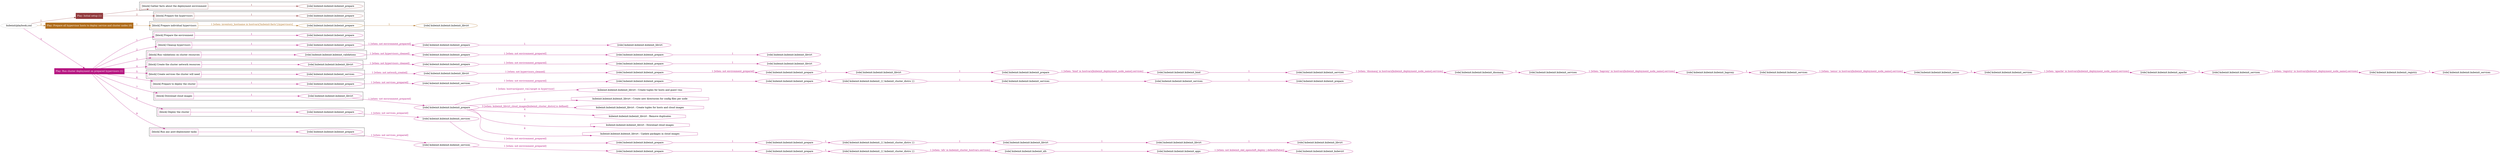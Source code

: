 digraph {
	graph [concentrate=true ordering=in rankdir=LR ratio=fill]
	edge [esep=5 sep=10]
	"kubeinit/playbook.yml" [id=root_node style=dotted]
	play_5084aff3 [label="Play: Initial setup (1)" color="#923a3d" fontcolor="#ffffff" id=play_5084aff3 shape=box style=filled tooltip=localhost]
	"kubeinit/playbook.yml" -> play_5084aff3 [label="1 " color="#923a3d" fontcolor="#923a3d" id=edge_777c4792 labeltooltip="1 " tooltip="1 "]
	subgraph "kubeinit.kubeinit.kubeinit_prepare" {
		role_9f294460 [label="[role] kubeinit.kubeinit.kubeinit_prepare" color="#923a3d" id=role_9f294460 tooltip="kubeinit.kubeinit.kubeinit_prepare"]
	}
	subgraph "kubeinit.kubeinit.kubeinit_prepare" {
		role_588a64c5 [label="[role] kubeinit.kubeinit.kubeinit_prepare" color="#923a3d" id=role_588a64c5 tooltip="kubeinit.kubeinit.kubeinit_prepare"]
	}
	subgraph "Play: Initial setup (1)" {
		play_5084aff3 -> block_1c780752 [label=1 color="#923a3d" fontcolor="#923a3d" id=edge_8c13adbc labeltooltip=1 tooltip=1]
		subgraph cluster_block_1c780752 {
			block_1c780752 [label="[block] Gather facts about the deployment environment" color="#923a3d" id=block_1c780752 labeltooltip="Gather facts about the deployment environment" shape=box tooltip="Gather facts about the deployment environment"]
			block_1c780752 -> role_9f294460 [label="1 " color="#923a3d" fontcolor="#923a3d" id=edge_cee4ef23 labeltooltip="1 " tooltip="1 "]
		}
		play_5084aff3 -> block_d82e57e5 [label=2 color="#923a3d" fontcolor="#923a3d" id=edge_d20f18c1 labeltooltip=2 tooltip=2]
		subgraph cluster_block_d82e57e5 {
			block_d82e57e5 [label="[block] Prepare the hypervisors" color="#923a3d" id=block_d82e57e5 labeltooltip="Prepare the hypervisors" shape=box tooltip="Prepare the hypervisors"]
			block_d82e57e5 -> role_588a64c5 [label="1 " color="#923a3d" fontcolor="#923a3d" id=edge_0228874c labeltooltip="1 " tooltip="1 "]
		}
	}
	play_949f1fc6 [label="Play: Prepare all hypervisor hosts to deploy service and cluster nodes (0)" color="#b06d1c" fontcolor="#ffffff" id=play_949f1fc6 shape=box style=filled tooltip="Play: Prepare all hypervisor hosts to deploy service and cluster nodes (0)"]
	"kubeinit/playbook.yml" -> play_949f1fc6 [label="2 " color="#b06d1c" fontcolor="#b06d1c" id=edge_c403f573 labeltooltip="2 " tooltip="2 "]
	subgraph "kubeinit.kubeinit.kubeinit_libvirt" {
		role_126b82ad [label="[role] kubeinit.kubeinit.kubeinit_libvirt" color="#b06d1c" id=role_126b82ad tooltip="kubeinit.kubeinit.kubeinit_libvirt"]
	}
	subgraph "kubeinit.kubeinit.kubeinit_prepare" {
		role_ddad0d45 [label="[role] kubeinit.kubeinit.kubeinit_prepare" color="#b06d1c" id=role_ddad0d45 tooltip="kubeinit.kubeinit.kubeinit_prepare"]
		role_ddad0d45 -> role_126b82ad [label="1 " color="#b06d1c" fontcolor="#b06d1c" id=edge_7b00fdc2 labeltooltip="1 " tooltip="1 "]
	}
	subgraph "Play: Prepare all hypervisor hosts to deploy service and cluster nodes (0)" {
		play_949f1fc6 -> block_f69f6eea [label=1 color="#b06d1c" fontcolor="#b06d1c" id=edge_f19cf2b4 labeltooltip=1 tooltip=1]
		subgraph cluster_block_f69f6eea {
			block_f69f6eea [label="[block] Prepare individual hypervisors" color="#b06d1c" id=block_f69f6eea labeltooltip="Prepare individual hypervisors" shape=box tooltip="Prepare individual hypervisors"]
			block_f69f6eea -> role_ddad0d45 [label="1 [when: inventory_hostname in hostvars['kubeinit-facts'].hypervisors]" color="#b06d1c" fontcolor="#b06d1c" id=edge_7cf7d7cc labeltooltip="1 [when: inventory_hostname in hostvars['kubeinit-facts'].hypervisors]" tooltip="1 [when: inventory_hostname in hostvars['kubeinit-facts'].hypervisors]"]
		}
	}
	play_b0b0c76e [label="Play: Run cluster deployment on prepared hypervisors (1)" color="#b61681" fontcolor="#ffffff" id=play_b0b0c76e shape=box style=filled tooltip=localhost]
	"kubeinit/playbook.yml" -> play_b0b0c76e [label="3 " color="#b61681" fontcolor="#b61681" id=edge_d3c8245c labeltooltip="3 " tooltip="3 "]
	subgraph "kubeinit.kubeinit.kubeinit_prepare" {
		role_b5c2ace1 [label="[role] kubeinit.kubeinit.kubeinit_prepare" color="#b61681" id=role_b5c2ace1 tooltip="kubeinit.kubeinit.kubeinit_prepare"]
	}
	subgraph "kubeinit.kubeinit.kubeinit_libvirt" {
		role_4662be78 [label="[role] kubeinit.kubeinit.kubeinit_libvirt" color="#b61681" id=role_4662be78 tooltip="kubeinit.kubeinit.kubeinit_libvirt"]
	}
	subgraph "kubeinit.kubeinit.kubeinit_prepare" {
		role_7bd6fc2d [label="[role] kubeinit.kubeinit.kubeinit_prepare" color="#b61681" id=role_7bd6fc2d tooltip="kubeinit.kubeinit.kubeinit_prepare"]
		role_7bd6fc2d -> role_4662be78 [label="1 " color="#b61681" fontcolor="#b61681" id=edge_5bf6b223 labeltooltip="1 " tooltip="1 "]
	}
	subgraph "kubeinit.kubeinit.kubeinit_prepare" {
		role_4252d62b [label="[role] kubeinit.kubeinit.kubeinit_prepare" color="#b61681" id=role_4252d62b tooltip="kubeinit.kubeinit.kubeinit_prepare"]
		role_4252d62b -> role_7bd6fc2d [label="1 [when: not environment_prepared]" color="#b61681" fontcolor="#b61681" id=edge_4a6d5b4a labeltooltip="1 [when: not environment_prepared]" tooltip="1 [when: not environment_prepared]"]
	}
	subgraph "kubeinit.kubeinit.kubeinit_libvirt" {
		role_2a450a6e [label="[role] kubeinit.kubeinit.kubeinit_libvirt" color="#b61681" id=role_2a450a6e tooltip="kubeinit.kubeinit.kubeinit_libvirt"]
	}
	subgraph "kubeinit.kubeinit.kubeinit_prepare" {
		role_c5d24cae [label="[role] kubeinit.kubeinit.kubeinit_prepare" color="#b61681" id=role_c5d24cae tooltip="kubeinit.kubeinit.kubeinit_prepare"]
		role_c5d24cae -> role_2a450a6e [label="1 " color="#b61681" fontcolor="#b61681" id=edge_99a28111 labeltooltip="1 " tooltip="1 "]
	}
	subgraph "kubeinit.kubeinit.kubeinit_prepare" {
		role_b84c24c8 [label="[role] kubeinit.kubeinit.kubeinit_prepare" color="#b61681" id=role_b84c24c8 tooltip="kubeinit.kubeinit.kubeinit_prepare"]
		role_b84c24c8 -> role_c5d24cae [label="1 [when: not environment_prepared]" color="#b61681" fontcolor="#b61681" id=edge_44fae581 labeltooltip="1 [when: not environment_prepared]" tooltip="1 [when: not environment_prepared]"]
	}
	subgraph "kubeinit.kubeinit.kubeinit_validations" {
		role_a10b9f2d [label="[role] kubeinit.kubeinit.kubeinit_validations" color="#b61681" id=role_a10b9f2d tooltip="kubeinit.kubeinit.kubeinit_validations"]
		role_a10b9f2d -> role_b84c24c8 [label="1 [when: not hypervisors_cleaned]" color="#b61681" fontcolor="#b61681" id=edge_d2b3bcb5 labeltooltip="1 [when: not hypervisors_cleaned]" tooltip="1 [when: not hypervisors_cleaned]"]
	}
	subgraph "kubeinit.kubeinit.kubeinit_libvirt" {
		role_be1fe43a [label="[role] kubeinit.kubeinit.kubeinit_libvirt" color="#b61681" id=role_be1fe43a tooltip="kubeinit.kubeinit.kubeinit_libvirt"]
	}
	subgraph "kubeinit.kubeinit.kubeinit_prepare" {
		role_6197efc2 [label="[role] kubeinit.kubeinit.kubeinit_prepare" color="#b61681" id=role_6197efc2 tooltip="kubeinit.kubeinit.kubeinit_prepare"]
		role_6197efc2 -> role_be1fe43a [label="1 " color="#b61681" fontcolor="#b61681" id=edge_09c1f3d4 labeltooltip="1 " tooltip="1 "]
	}
	subgraph "kubeinit.kubeinit.kubeinit_prepare" {
		role_5bdef585 [label="[role] kubeinit.kubeinit.kubeinit_prepare" color="#b61681" id=role_5bdef585 tooltip="kubeinit.kubeinit.kubeinit_prepare"]
		role_5bdef585 -> role_6197efc2 [label="1 [when: not environment_prepared]" color="#b61681" fontcolor="#b61681" id=edge_4d89381e labeltooltip="1 [when: not environment_prepared]" tooltip="1 [when: not environment_prepared]"]
	}
	subgraph "kubeinit.kubeinit.kubeinit_libvirt" {
		role_e624a399 [label="[role] kubeinit.kubeinit.kubeinit_libvirt" color="#b61681" id=role_e624a399 tooltip="kubeinit.kubeinit.kubeinit_libvirt"]
		role_e624a399 -> role_5bdef585 [label="1 [when: not hypervisors_cleaned]" color="#b61681" fontcolor="#b61681" id=edge_0c50de08 labeltooltip="1 [when: not hypervisors_cleaned]" tooltip="1 [when: not hypervisors_cleaned]"]
	}
	subgraph "kubeinit.kubeinit.kubeinit_services" {
		role_55b7139f [label="[role] kubeinit.kubeinit.kubeinit_services" color="#b61681" id=role_55b7139f tooltip="kubeinit.kubeinit.kubeinit_services"]
	}
	subgraph "kubeinit.kubeinit.kubeinit_registry" {
		role_b4fc308a [label="[role] kubeinit.kubeinit.kubeinit_registry" color="#b61681" id=role_b4fc308a tooltip="kubeinit.kubeinit.kubeinit_registry"]
		role_b4fc308a -> role_55b7139f [label="1 " color="#b61681" fontcolor="#b61681" id=edge_f7eca610 labeltooltip="1 " tooltip="1 "]
	}
	subgraph "kubeinit.kubeinit.kubeinit_services" {
		role_4e0012fb [label="[role] kubeinit.kubeinit.kubeinit_services" color="#b61681" id=role_4e0012fb tooltip="kubeinit.kubeinit.kubeinit_services"]
		role_4e0012fb -> role_b4fc308a [label="1 [when: 'registry' in hostvars[kubeinit_deployment_node_name].services]" color="#b61681" fontcolor="#b61681" id=edge_ac28c625 labeltooltip="1 [when: 'registry' in hostvars[kubeinit_deployment_node_name].services]" tooltip="1 [when: 'registry' in hostvars[kubeinit_deployment_node_name].services]"]
	}
	subgraph "kubeinit.kubeinit.kubeinit_apache" {
		role_430c6530 [label="[role] kubeinit.kubeinit.kubeinit_apache" color="#b61681" id=role_430c6530 tooltip="kubeinit.kubeinit.kubeinit_apache"]
		role_430c6530 -> role_4e0012fb [label="1 " color="#b61681" fontcolor="#b61681" id=edge_f16f6cee labeltooltip="1 " tooltip="1 "]
	}
	subgraph "kubeinit.kubeinit.kubeinit_services" {
		role_8b9cab12 [label="[role] kubeinit.kubeinit.kubeinit_services" color="#b61681" id=role_8b9cab12 tooltip="kubeinit.kubeinit.kubeinit_services"]
		role_8b9cab12 -> role_430c6530 [label="1 [when: 'apache' in hostvars[kubeinit_deployment_node_name].services]" color="#b61681" fontcolor="#b61681" id=edge_12997a11 labeltooltip="1 [when: 'apache' in hostvars[kubeinit_deployment_node_name].services]" tooltip="1 [when: 'apache' in hostvars[kubeinit_deployment_node_name].services]"]
	}
	subgraph "kubeinit.kubeinit.kubeinit_nexus" {
		role_6b589e46 [label="[role] kubeinit.kubeinit.kubeinit_nexus" color="#b61681" id=role_6b589e46 tooltip="kubeinit.kubeinit.kubeinit_nexus"]
		role_6b589e46 -> role_8b9cab12 [label="1 " color="#b61681" fontcolor="#b61681" id=edge_c08c5cab labeltooltip="1 " tooltip="1 "]
	}
	subgraph "kubeinit.kubeinit.kubeinit_services" {
		role_8ada83c8 [label="[role] kubeinit.kubeinit.kubeinit_services" color="#b61681" id=role_8ada83c8 tooltip="kubeinit.kubeinit.kubeinit_services"]
		role_8ada83c8 -> role_6b589e46 [label="1 [when: 'nexus' in hostvars[kubeinit_deployment_node_name].services]" color="#b61681" fontcolor="#b61681" id=edge_378e93ba labeltooltip="1 [when: 'nexus' in hostvars[kubeinit_deployment_node_name].services]" tooltip="1 [when: 'nexus' in hostvars[kubeinit_deployment_node_name].services]"]
	}
	subgraph "kubeinit.kubeinit.kubeinit_haproxy" {
		role_c993e57b [label="[role] kubeinit.kubeinit.kubeinit_haproxy" color="#b61681" id=role_c993e57b tooltip="kubeinit.kubeinit.kubeinit_haproxy"]
		role_c993e57b -> role_8ada83c8 [label="1 " color="#b61681" fontcolor="#b61681" id=edge_51d2f5b2 labeltooltip="1 " tooltip="1 "]
	}
	subgraph "kubeinit.kubeinit.kubeinit_services" {
		role_8e3a63c5 [label="[role] kubeinit.kubeinit.kubeinit_services" color="#b61681" id=role_8e3a63c5 tooltip="kubeinit.kubeinit.kubeinit_services"]
		role_8e3a63c5 -> role_c993e57b [label="1 [when: 'haproxy' in hostvars[kubeinit_deployment_node_name].services]" color="#b61681" fontcolor="#b61681" id=edge_87cb233f labeltooltip="1 [when: 'haproxy' in hostvars[kubeinit_deployment_node_name].services]" tooltip="1 [when: 'haproxy' in hostvars[kubeinit_deployment_node_name].services]"]
	}
	subgraph "kubeinit.kubeinit.kubeinit_dnsmasq" {
		role_f83bbd20 [label="[role] kubeinit.kubeinit.kubeinit_dnsmasq" color="#b61681" id=role_f83bbd20 tooltip="kubeinit.kubeinit.kubeinit_dnsmasq"]
		role_f83bbd20 -> role_8e3a63c5 [label="1 " color="#b61681" fontcolor="#b61681" id=edge_81b8fb9a labeltooltip="1 " tooltip="1 "]
	}
	subgraph "kubeinit.kubeinit.kubeinit_services" {
		role_b72dc6a1 [label="[role] kubeinit.kubeinit.kubeinit_services" color="#b61681" id=role_b72dc6a1 tooltip="kubeinit.kubeinit.kubeinit_services"]
		role_b72dc6a1 -> role_f83bbd20 [label="1 [when: 'dnsmasq' in hostvars[kubeinit_deployment_node_name].services]" color="#b61681" fontcolor="#b61681" id=edge_3429c5d3 labeltooltip="1 [when: 'dnsmasq' in hostvars[kubeinit_deployment_node_name].services]" tooltip="1 [when: 'dnsmasq' in hostvars[kubeinit_deployment_node_name].services]"]
	}
	subgraph "kubeinit.kubeinit.kubeinit_bind" {
		role_dbaa1663 [label="[role] kubeinit.kubeinit.kubeinit_bind" color="#b61681" id=role_dbaa1663 tooltip="kubeinit.kubeinit.kubeinit_bind"]
		role_dbaa1663 -> role_b72dc6a1 [label="1 " color="#b61681" fontcolor="#b61681" id=edge_490aac59 labeltooltip="1 " tooltip="1 "]
	}
	subgraph "kubeinit.kubeinit.kubeinit_prepare" {
		role_d527499b [label="[role] kubeinit.kubeinit.kubeinit_prepare" color="#b61681" id=role_d527499b tooltip="kubeinit.kubeinit.kubeinit_prepare"]
		role_d527499b -> role_dbaa1663 [label="1 [when: 'bind' in hostvars[kubeinit_deployment_node_name].services]" color="#b61681" fontcolor="#b61681" id=edge_2ff7d050 labeltooltip="1 [when: 'bind' in hostvars[kubeinit_deployment_node_name].services]" tooltip="1 [when: 'bind' in hostvars[kubeinit_deployment_node_name].services]"]
	}
	subgraph "kubeinit.kubeinit.kubeinit_libvirt" {
		role_580658bf [label="[role] kubeinit.kubeinit.kubeinit_libvirt" color="#b61681" id=role_580658bf tooltip="kubeinit.kubeinit.kubeinit_libvirt"]
		role_580658bf -> role_d527499b [label="1 " color="#b61681" fontcolor="#b61681" id=edge_225764f5 labeltooltip="1 " tooltip="1 "]
	}
	subgraph "kubeinit.kubeinit.kubeinit_prepare" {
		role_3681d515 [label="[role] kubeinit.kubeinit.kubeinit_prepare" color="#b61681" id=role_3681d515 tooltip="kubeinit.kubeinit.kubeinit_prepare"]
		role_3681d515 -> role_580658bf [label="1 " color="#b61681" fontcolor="#b61681" id=edge_d135903a labeltooltip="1 " tooltip="1 "]
	}
	subgraph "kubeinit.kubeinit.kubeinit_prepare" {
		role_102e8b92 [label="[role] kubeinit.kubeinit.kubeinit_prepare" color="#b61681" id=role_102e8b92 tooltip="kubeinit.kubeinit.kubeinit_prepare"]
		role_102e8b92 -> role_3681d515 [label="1 [when: not environment_prepared]" color="#b61681" fontcolor="#b61681" id=edge_234e5814 labeltooltip="1 [when: not environment_prepared]" tooltip="1 [when: not environment_prepared]"]
	}
	subgraph "kubeinit.kubeinit.kubeinit_libvirt" {
		role_8e86039d [label="[role] kubeinit.kubeinit.kubeinit_libvirt" color="#b61681" id=role_8e86039d tooltip="kubeinit.kubeinit.kubeinit_libvirt"]
		role_8e86039d -> role_102e8b92 [label="1 [when: not hypervisors_cleaned]" color="#b61681" fontcolor="#b61681" id=edge_95f3cc3c labeltooltip="1 [when: not hypervisors_cleaned]" tooltip="1 [when: not hypervisors_cleaned]"]
	}
	subgraph "kubeinit.kubeinit.kubeinit_services" {
		role_25501e8a [label="[role] kubeinit.kubeinit.kubeinit_services" color="#b61681" id=role_25501e8a tooltip="kubeinit.kubeinit.kubeinit_services"]
		role_25501e8a -> role_8e86039d [label="1 [when: not network_created]" color="#b61681" fontcolor="#b61681" id=edge_bf899c97 labeltooltip="1 [when: not network_created]" tooltip="1 [when: not network_created]"]
	}
	subgraph "kubeinit.kubeinit.kubeinit_prepare" {
		role_3bcc7abd [label="[role] kubeinit.kubeinit.kubeinit_prepare" color="#b61681" id=role_3bcc7abd tooltip="kubeinit.kubeinit.kubeinit_prepare"]
	}
	subgraph "kubeinit.kubeinit.kubeinit_services" {
		role_11a0d10d [label="[role] kubeinit.kubeinit.kubeinit_services" color="#b61681" id=role_11a0d10d tooltip="kubeinit.kubeinit.kubeinit_services"]
		role_11a0d10d -> role_3bcc7abd [label="1 " color="#b61681" fontcolor="#b61681" id=edge_fdeafc07 labeltooltip="1 " tooltip="1 "]
	}
	subgraph "kubeinit.kubeinit.kubeinit_services" {
		role_2763efca [label="[role] kubeinit.kubeinit.kubeinit_services" color="#b61681" id=role_2763efca tooltip="kubeinit.kubeinit.kubeinit_services"]
		role_2763efca -> role_11a0d10d [label="1 " color="#b61681" fontcolor="#b61681" id=edge_cf0b9f28 labeltooltip="1 " tooltip="1 "]
	}
	subgraph "kubeinit.kubeinit.kubeinit_{{ kubeinit_cluster_distro }}" {
		role_86e60ff0 [label="[role] kubeinit.kubeinit.kubeinit_{{ kubeinit_cluster_distro }}" color="#b61681" id=role_86e60ff0 tooltip="kubeinit.kubeinit.kubeinit_{{ kubeinit_cluster_distro }}"]
		role_86e60ff0 -> role_2763efca [label="1 " color="#b61681" fontcolor="#b61681" id=edge_d009a994 labeltooltip="1 " tooltip="1 "]
	}
	subgraph "kubeinit.kubeinit.kubeinit_prepare" {
		role_d876ad89 [label="[role] kubeinit.kubeinit.kubeinit_prepare" color="#b61681" id=role_d876ad89 tooltip="kubeinit.kubeinit.kubeinit_prepare"]
		role_d876ad89 -> role_86e60ff0 [label="1 " color="#b61681" fontcolor="#b61681" id=edge_c45c2755 labeltooltip="1 " tooltip="1 "]
	}
	subgraph "kubeinit.kubeinit.kubeinit_prepare" {
		role_bb72d731 [label="[role] kubeinit.kubeinit.kubeinit_prepare" color="#b61681" id=role_bb72d731 tooltip="kubeinit.kubeinit.kubeinit_prepare"]
		role_bb72d731 -> role_d876ad89 [label="1 " color="#b61681" fontcolor="#b61681" id=edge_6504b29d labeltooltip="1 " tooltip="1 "]
	}
	subgraph "kubeinit.kubeinit.kubeinit_services" {
		role_bd195f6a [label="[role] kubeinit.kubeinit.kubeinit_services" color="#b61681" id=role_bd195f6a tooltip="kubeinit.kubeinit.kubeinit_services"]
		role_bd195f6a -> role_bb72d731 [label="1 [when: not environment_prepared]" color="#b61681" fontcolor="#b61681" id=edge_002d81d1 labeltooltip="1 [when: not environment_prepared]" tooltip="1 [when: not environment_prepared]"]
	}
	subgraph "kubeinit.kubeinit.kubeinit_prepare" {
		role_c6dfa843 [label="[role] kubeinit.kubeinit.kubeinit_prepare" color="#b61681" id=role_c6dfa843 tooltip="kubeinit.kubeinit.kubeinit_prepare"]
		role_c6dfa843 -> role_bd195f6a [label="1 [when: not services_prepared]" color="#b61681" fontcolor="#b61681" id=edge_1ac8bc1c labeltooltip="1 [when: not services_prepared]" tooltip="1 [when: not services_prepared]"]
	}
	subgraph "kubeinit.kubeinit.kubeinit_prepare" {
		role_ea059dc1 [label="[role] kubeinit.kubeinit.kubeinit_prepare" color="#b61681" id=role_ea059dc1 tooltip="kubeinit.kubeinit.kubeinit_prepare"]
		task_a19ec8c3 [label="kubeinit.kubeinit.kubeinit_libvirt : Create tuples for hosts and guest vms" color="#b61681" id=task_a19ec8c3 shape=octagon tooltip="kubeinit.kubeinit.kubeinit_libvirt : Create tuples for hosts and guest vms"]
		role_ea059dc1 -> task_a19ec8c3 [label="1 [when: hostvars[guest_vm].target in hypervisor]" color="#b61681" fontcolor="#b61681" id=edge_287ade5d labeltooltip="1 [when: hostvars[guest_vm].target in hypervisor]" tooltip="1 [when: hostvars[guest_vm].target in hypervisor]"]
		task_3770a26e [label="kubeinit.kubeinit.kubeinit_libvirt : Create new directories for config files per node" color="#b61681" id=task_3770a26e shape=octagon tooltip="kubeinit.kubeinit.kubeinit_libvirt : Create new directories for config files per node"]
		role_ea059dc1 -> task_3770a26e [label="2 " color="#b61681" fontcolor="#b61681" id=edge_4bcb6cbc labeltooltip="2 " tooltip="2 "]
		task_bcf920bf [label="kubeinit.kubeinit.kubeinit_libvirt : Create tuples for hosts and cloud images" color="#b61681" id=task_bcf920bf shape=octagon tooltip="kubeinit.kubeinit.kubeinit_libvirt : Create tuples for hosts and cloud images"]
		role_ea059dc1 -> task_bcf920bf [label="3 [when: kubeinit_libvirt_cloud_images[kubeinit_cluster_distro] is defined]" color="#b61681" fontcolor="#b61681" id=edge_f9cd0a2a labeltooltip="3 [when: kubeinit_libvirt_cloud_images[kubeinit_cluster_distro] is defined]" tooltip="3 [when: kubeinit_libvirt_cloud_images[kubeinit_cluster_distro] is defined]"]
		task_3274c997 [label="kubeinit.kubeinit.kubeinit_libvirt : Remove duplicates" color="#b61681" id=task_3274c997 shape=octagon tooltip="kubeinit.kubeinit.kubeinit_libvirt : Remove duplicates"]
		role_ea059dc1 -> task_3274c997 [label="4 " color="#b61681" fontcolor="#b61681" id=edge_bd60dc7c labeltooltip="4 " tooltip="4 "]
		task_fb3d2e7a [label="kubeinit.kubeinit.kubeinit_libvirt : Download cloud images" color="#b61681" id=task_fb3d2e7a shape=octagon tooltip="kubeinit.kubeinit.kubeinit_libvirt : Download cloud images"]
		role_ea059dc1 -> task_fb3d2e7a [label="5 " color="#b61681" fontcolor="#b61681" id=edge_945d0858 labeltooltip="5 " tooltip="5 "]
		task_44d25fef [label="kubeinit.kubeinit.kubeinit_libvirt : Update packages in cloud images" color="#b61681" id=task_44d25fef shape=octagon tooltip="kubeinit.kubeinit.kubeinit_libvirt : Update packages in cloud images"]
		role_ea059dc1 -> task_44d25fef [label="6 " color="#b61681" fontcolor="#b61681" id=edge_de116900 labeltooltip="6 " tooltip="6 "]
	}
	subgraph "kubeinit.kubeinit.kubeinit_libvirt" {
		role_abb13440 [label="[role] kubeinit.kubeinit.kubeinit_libvirt" color="#b61681" id=role_abb13440 tooltip="kubeinit.kubeinit.kubeinit_libvirt"]
		role_abb13440 -> role_ea059dc1 [label="1 [when: not environment_prepared]" color="#b61681" fontcolor="#b61681" id=edge_85b0135b labeltooltip="1 [when: not environment_prepared]" tooltip="1 [when: not environment_prepared]"]
	}
	subgraph "kubeinit.kubeinit.kubeinit_libvirt" {
		role_3a45f262 [label="[role] kubeinit.kubeinit.kubeinit_libvirt" color="#b61681" id=role_3a45f262 tooltip="kubeinit.kubeinit.kubeinit_libvirt"]
	}
	subgraph "kubeinit.kubeinit.kubeinit_libvirt" {
		role_61e627da [label="[role] kubeinit.kubeinit.kubeinit_libvirt" color="#b61681" id=role_61e627da tooltip="kubeinit.kubeinit.kubeinit_libvirt"]
		role_61e627da -> role_3a45f262 [label="1 " color="#b61681" fontcolor="#b61681" id=edge_fa3fcabd labeltooltip="1 " tooltip="1 "]
	}
	subgraph "kubeinit.kubeinit.kubeinit_libvirt" {
		role_1149fcdf [label="[role] kubeinit.kubeinit.kubeinit_libvirt" color="#b61681" id=role_1149fcdf tooltip="kubeinit.kubeinit.kubeinit_libvirt"]
		role_1149fcdf -> role_61e627da [label="1 " color="#b61681" fontcolor="#b61681" id=edge_9b79b540 labeltooltip="1 " tooltip="1 "]
	}
	subgraph "kubeinit.kubeinit.kubeinit_{{ kubeinit_cluster_distro }}" {
		role_1f8dcae1 [label="[role] kubeinit.kubeinit.kubeinit_{{ kubeinit_cluster_distro }}" color="#b61681" id=role_1f8dcae1 tooltip="kubeinit.kubeinit.kubeinit_{{ kubeinit_cluster_distro }}"]
		role_1f8dcae1 -> role_1149fcdf [label="1 " color="#b61681" fontcolor="#b61681" id=edge_bf2da540 labeltooltip="1 " tooltip="1 "]
	}
	subgraph "kubeinit.kubeinit.kubeinit_prepare" {
		role_ed8b3740 [label="[role] kubeinit.kubeinit.kubeinit_prepare" color="#b61681" id=role_ed8b3740 tooltip="kubeinit.kubeinit.kubeinit_prepare"]
		role_ed8b3740 -> role_1f8dcae1 [label="1 " color="#b61681" fontcolor="#b61681" id=edge_9142f6a2 labeltooltip="1 " tooltip="1 "]
	}
	subgraph "kubeinit.kubeinit.kubeinit_prepare" {
		role_34055f9f [label="[role] kubeinit.kubeinit.kubeinit_prepare" color="#b61681" id=role_34055f9f tooltip="kubeinit.kubeinit.kubeinit_prepare"]
		role_34055f9f -> role_ed8b3740 [label="1 " color="#b61681" fontcolor="#b61681" id=edge_dd478fdd labeltooltip="1 " tooltip="1 "]
	}
	subgraph "kubeinit.kubeinit.kubeinit_services" {
		role_ad082043 [label="[role] kubeinit.kubeinit.kubeinit_services" color="#b61681" id=role_ad082043 tooltip="kubeinit.kubeinit.kubeinit_services"]
		role_ad082043 -> role_34055f9f [label="1 [when: not environment_prepared]" color="#b61681" fontcolor="#b61681" id=edge_2c08937d labeltooltip="1 [when: not environment_prepared]" tooltip="1 [when: not environment_prepared]"]
	}
	subgraph "kubeinit.kubeinit.kubeinit_prepare" {
		role_05685d1e [label="[role] kubeinit.kubeinit.kubeinit_prepare" color="#b61681" id=role_05685d1e tooltip="kubeinit.kubeinit.kubeinit_prepare"]
		role_05685d1e -> role_ad082043 [label="1 [when: not services_prepared]" color="#b61681" fontcolor="#b61681" id=edge_4854af20 labeltooltip="1 [when: not services_prepared]" tooltip="1 [when: not services_prepared]"]
	}
	subgraph "kubeinit.kubeinit.kubeinit_kubevirt" {
		role_489feda0 [label="[role] kubeinit.kubeinit.kubeinit_kubevirt" color="#b61681" id=role_489feda0 tooltip="kubeinit.kubeinit.kubeinit_kubevirt"]
	}
	subgraph "kubeinit.kubeinit.kubeinit_apps" {
		role_b979a7f1 [label="[role] kubeinit.kubeinit.kubeinit_apps" color="#b61681" id=role_b979a7f1 tooltip="kubeinit.kubeinit.kubeinit_apps"]
		role_b979a7f1 -> role_489feda0 [label="1 [when: not kubeinit_okd_openshift_deploy | default(False)]" color="#b61681" fontcolor="#b61681" id=edge_073e764c labeltooltip="1 [when: not kubeinit_okd_openshift_deploy | default(False)]" tooltip="1 [when: not kubeinit_okd_openshift_deploy | default(False)]"]
	}
	subgraph "kubeinit.kubeinit.kubeinit_nfs" {
		role_b26a8c87 [label="[role] kubeinit.kubeinit.kubeinit_nfs" color="#b61681" id=role_b26a8c87 tooltip="kubeinit.kubeinit.kubeinit_nfs"]
		role_b26a8c87 -> role_b979a7f1 [label="1 " color="#b61681" fontcolor="#b61681" id=edge_dfb9453d labeltooltip="1 " tooltip="1 "]
	}
	subgraph "kubeinit.kubeinit.kubeinit_{{ kubeinit_cluster_distro }}" {
		role_8566d65d [label="[role] kubeinit.kubeinit.kubeinit_{{ kubeinit_cluster_distro }}" color="#b61681" id=role_8566d65d tooltip="kubeinit.kubeinit.kubeinit_{{ kubeinit_cluster_distro }}"]
		role_8566d65d -> role_b26a8c87 [label="1 [when: 'nfs' in kubeinit_cluster_hostvars.services]" color="#b61681" fontcolor="#b61681" id=edge_a630d7a0 labeltooltip="1 [when: 'nfs' in kubeinit_cluster_hostvars.services]" tooltip="1 [when: 'nfs' in kubeinit_cluster_hostvars.services]"]
	}
	subgraph "kubeinit.kubeinit.kubeinit_prepare" {
		role_6a41cd6a [label="[role] kubeinit.kubeinit.kubeinit_prepare" color="#b61681" id=role_6a41cd6a tooltip="kubeinit.kubeinit.kubeinit_prepare"]
		role_6a41cd6a -> role_8566d65d [label="1 " color="#b61681" fontcolor="#b61681" id=edge_a34fc599 labeltooltip="1 " tooltip="1 "]
	}
	subgraph "kubeinit.kubeinit.kubeinit_prepare" {
		role_ce2a2591 [label="[role] kubeinit.kubeinit.kubeinit_prepare" color="#b61681" id=role_ce2a2591 tooltip="kubeinit.kubeinit.kubeinit_prepare"]
		role_ce2a2591 -> role_6a41cd6a [label="1 " color="#b61681" fontcolor="#b61681" id=edge_621a373d labeltooltip="1 " tooltip="1 "]
	}
	subgraph "kubeinit.kubeinit.kubeinit_services" {
		role_7fecd6f9 [label="[role] kubeinit.kubeinit.kubeinit_services" color="#b61681" id=role_7fecd6f9 tooltip="kubeinit.kubeinit.kubeinit_services"]
		role_7fecd6f9 -> role_ce2a2591 [label="1 [when: not environment_prepared]" color="#b61681" fontcolor="#b61681" id=edge_f84aec4b labeltooltip="1 [when: not environment_prepared]" tooltip="1 [when: not environment_prepared]"]
	}
	subgraph "kubeinit.kubeinit.kubeinit_prepare" {
		role_f62f9cde [label="[role] kubeinit.kubeinit.kubeinit_prepare" color="#b61681" id=role_f62f9cde tooltip="kubeinit.kubeinit.kubeinit_prepare"]
		role_f62f9cde -> role_7fecd6f9 [label="1 [when: not services_prepared]" color="#b61681" fontcolor="#b61681" id=edge_11a30934 labeltooltip="1 [when: not services_prepared]" tooltip="1 [when: not services_prepared]"]
	}
	subgraph "Play: Run cluster deployment on prepared hypervisors (1)" {
		play_b0b0c76e -> block_93bf2eed [label=1 color="#b61681" fontcolor="#b61681" id=edge_6b5e267f labeltooltip=1 tooltip=1]
		subgraph cluster_block_93bf2eed {
			block_93bf2eed [label="[block] Prepare the environment" color="#b61681" id=block_93bf2eed labeltooltip="Prepare the environment" shape=box tooltip="Prepare the environment"]
			block_93bf2eed -> role_b5c2ace1 [label="1 " color="#b61681" fontcolor="#b61681" id=edge_0222fe01 labeltooltip="1 " tooltip="1 "]
		}
		play_b0b0c76e -> block_73bde33b [label=2 color="#b61681" fontcolor="#b61681" id=edge_b7525130 labeltooltip=2 tooltip=2]
		subgraph cluster_block_73bde33b {
			block_73bde33b [label="[block] Cleanup hypervisors" color="#b61681" id=block_73bde33b labeltooltip="Cleanup hypervisors" shape=box tooltip="Cleanup hypervisors"]
			block_73bde33b -> role_4252d62b [label="1 " color="#b61681" fontcolor="#b61681" id=edge_77d8276a labeltooltip="1 " tooltip="1 "]
		}
		play_b0b0c76e -> block_21403485 [label=3 color="#b61681" fontcolor="#b61681" id=edge_8f4a5577 labeltooltip=3 tooltip=3]
		subgraph cluster_block_21403485 {
			block_21403485 [label="[block] Run validations on cluster resources" color="#b61681" id=block_21403485 labeltooltip="Run validations on cluster resources" shape=box tooltip="Run validations on cluster resources"]
			block_21403485 -> role_a10b9f2d [label="1 " color="#b61681" fontcolor="#b61681" id=edge_2db5f59e labeltooltip="1 " tooltip="1 "]
		}
		play_b0b0c76e -> block_32fd1d73 [label=4 color="#b61681" fontcolor="#b61681" id=edge_6ea80742 labeltooltip=4 tooltip=4]
		subgraph cluster_block_32fd1d73 {
			block_32fd1d73 [label="[block] Create the cluster network resources" color="#b61681" id=block_32fd1d73 labeltooltip="Create the cluster network resources" shape=box tooltip="Create the cluster network resources"]
			block_32fd1d73 -> role_e624a399 [label="1 " color="#b61681" fontcolor="#b61681" id=edge_bb5addfc labeltooltip="1 " tooltip="1 "]
		}
		play_b0b0c76e -> block_5ecf49c7 [label=5 color="#b61681" fontcolor="#b61681" id=edge_2d290367 labeltooltip=5 tooltip=5]
		subgraph cluster_block_5ecf49c7 {
			block_5ecf49c7 [label="[block] Create services the cluster will need" color="#b61681" id=block_5ecf49c7 labeltooltip="Create services the cluster will need" shape=box tooltip="Create services the cluster will need"]
			block_5ecf49c7 -> role_25501e8a [label="1 " color="#b61681" fontcolor="#b61681" id=edge_66a05936 labeltooltip="1 " tooltip="1 "]
		}
		play_b0b0c76e -> block_057848d5 [label=6 color="#b61681" fontcolor="#b61681" id=edge_c1b6d156 labeltooltip=6 tooltip=6]
		subgraph cluster_block_057848d5 {
			block_057848d5 [label="[block] Prepare to deploy the cluster" color="#b61681" id=block_057848d5 labeltooltip="Prepare to deploy the cluster" shape=box tooltip="Prepare to deploy the cluster"]
			block_057848d5 -> role_c6dfa843 [label="1 " color="#b61681" fontcolor="#b61681" id=edge_8e255600 labeltooltip="1 " tooltip="1 "]
		}
		play_b0b0c76e -> block_655679d4 [label=7 color="#b61681" fontcolor="#b61681" id=edge_34f104a5 labeltooltip=7 tooltip=7]
		subgraph cluster_block_655679d4 {
			block_655679d4 [label="[block] Download cloud images" color="#b61681" id=block_655679d4 labeltooltip="Download cloud images" shape=box tooltip="Download cloud images"]
			block_655679d4 -> role_abb13440 [label="1 " color="#b61681" fontcolor="#b61681" id=edge_4f82ad2f labeltooltip="1 " tooltip="1 "]
		}
		play_b0b0c76e -> block_00dc83d7 [label=8 color="#b61681" fontcolor="#b61681" id=edge_340eeeaa labeltooltip=8 tooltip=8]
		subgraph cluster_block_00dc83d7 {
			block_00dc83d7 [label="[block] Deploy the cluster" color="#b61681" id=block_00dc83d7 labeltooltip="Deploy the cluster" shape=box tooltip="Deploy the cluster"]
			block_00dc83d7 -> role_05685d1e [label="1 " color="#b61681" fontcolor="#b61681" id=edge_f1488ebd labeltooltip="1 " tooltip="1 "]
		}
		play_b0b0c76e -> block_94cbd6db [label=9 color="#b61681" fontcolor="#b61681" id=edge_77ff4e92 labeltooltip=9 tooltip=9]
		subgraph cluster_block_94cbd6db {
			block_94cbd6db [label="[block] Run any post-deployment tasks" color="#b61681" id=block_94cbd6db labeltooltip="Run any post-deployment tasks" shape=box tooltip="Run any post-deployment tasks"]
			block_94cbd6db -> role_f62f9cde [label="1 " color="#b61681" fontcolor="#b61681" id=edge_1163b1cc labeltooltip="1 " tooltip="1 "]
		}
	}
}
